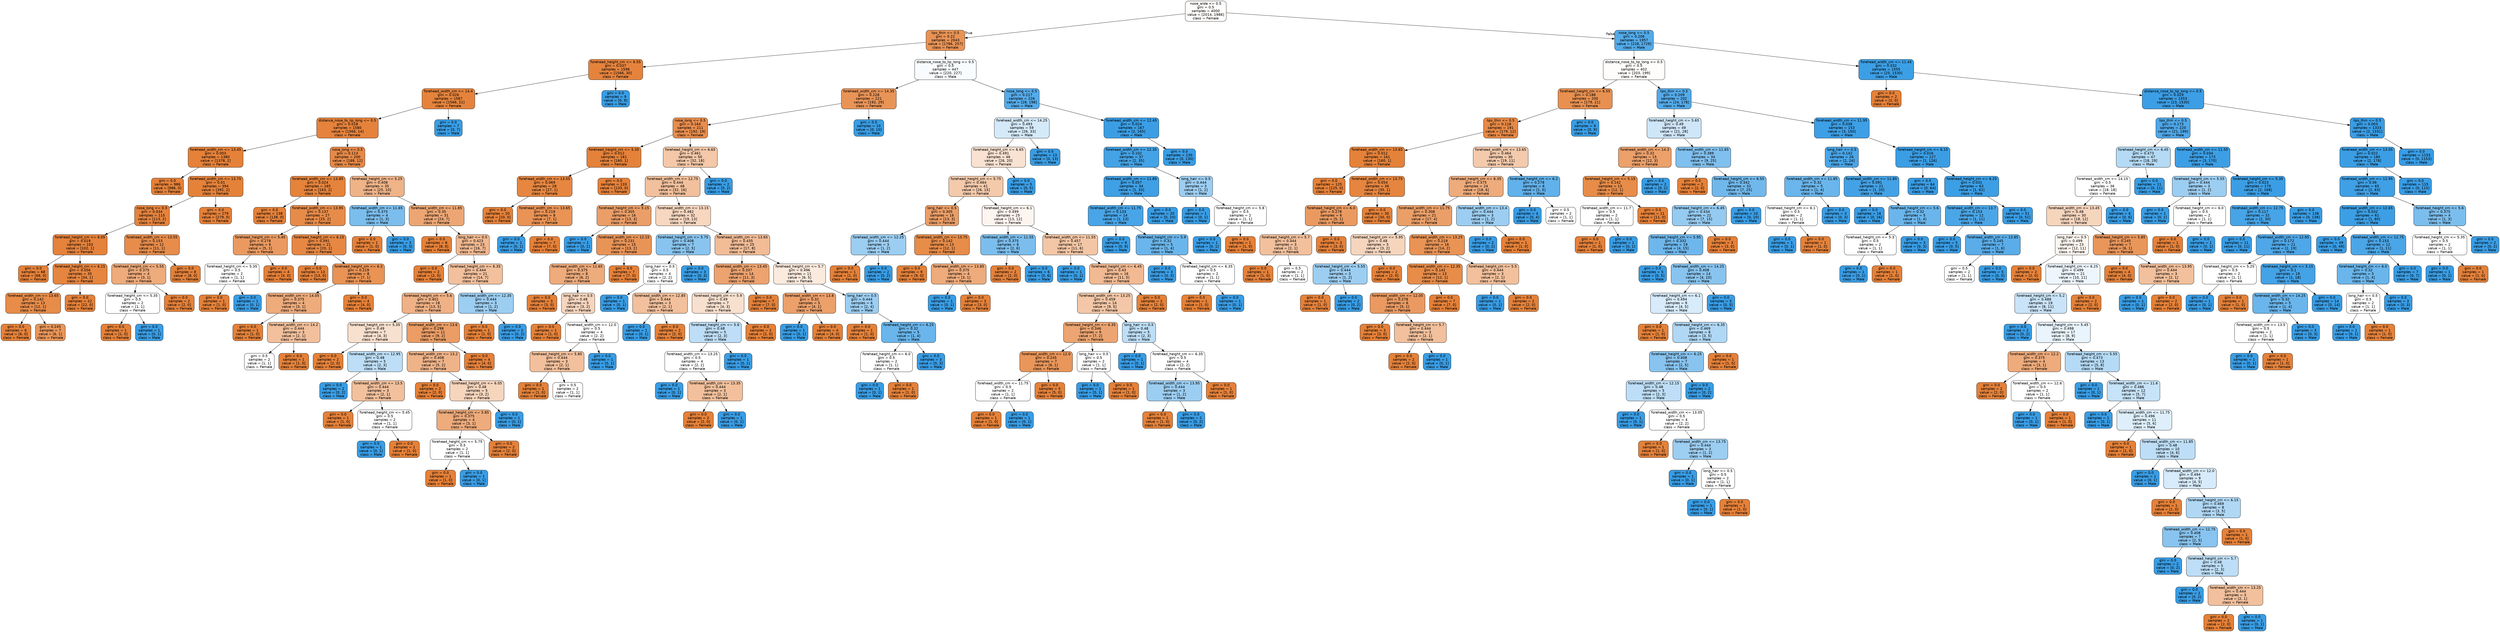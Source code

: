 digraph Tree {
node [shape=box, style="filled, rounded", color="black", fontname="helvetica"] ;
edge [fontname="helvetica"] ;
0 [label="nose_wide <= 0.5\ngini = 0.5\nsamples = 4000\nvalue = [2014, 1986]\nclass = Female", fillcolor="#fffdfc"] ;
1 [label="lips_thin <= 0.5\ngini = 0.22\nsamples = 2043\nvalue = [1786, 257]\nclass = Female", fillcolor="#e99355"] ;
0 -> 1 [labeldistance=2.5, labelangle=45, headlabel="True"] ;
2 [label="forehead_height_cm <= 6.55\ngini = 0.037\nsamples = 1596\nvalue = [1566, 30]\nclass = Female", fillcolor="#e5833d"] ;
1 -> 2 ;
3 [label="forehead_width_cm <= 14.4\ngini = 0.026\nsamples = 1587\nvalue = [1566, 21]\nclass = Female", fillcolor="#e5833c"] ;
2 -> 3 ;
4 [label="distance_nose_to_lip_long <= 0.5\ngini = 0.018\nsamples = 1580\nvalue = [1566, 14]\nclass = Female", fillcolor="#e5823b"] ;
3 -> 4 ;
5 [label="forehead_width_cm <= 13.45\ngini = 0.003\nsamples = 1380\nvalue = [1378, 2]\nclass = Female", fillcolor="#e58139"] ;
4 -> 5 ;
6 [label="gini = 0.0\nsamples = 986\nvalue = [986, 0]\nclass = Female", fillcolor="#e58139"] ;
5 -> 6 ;
7 [label="forehead_width_cm <= 13.75\ngini = 0.01\nsamples = 394\nvalue = [392, 2]\nclass = Female", fillcolor="#e5823a"] ;
5 -> 7 ;
8 [label="nose_long <= 0.5\ngini = 0.034\nsamples = 115\nvalue = [113, 2]\nclass = Female", fillcolor="#e5833d"] ;
7 -> 8 ;
9 [label="forehead_height_cm <= 6.05\ngini = 0.019\nsamples = 103\nvalue = [102, 1]\nclass = Female", fillcolor="#e5823b"] ;
8 -> 9 ;
10 [label="gini = 0.0\nsamples = 68\nvalue = [68, 0]\nclass = Female", fillcolor="#e58139"] ;
9 -> 10 ;
11 [label="forehead_height_cm <= 6.15\ngini = 0.056\nsamples = 35\nvalue = [34, 1]\nclass = Female", fillcolor="#e6853f"] ;
9 -> 11 ;
12 [label="forehead_width_cm <= 13.65\ngini = 0.142\nsamples = 13\nvalue = [12, 1]\nclass = Female", fillcolor="#e78c49"] ;
11 -> 12 ;
13 [label="gini = 0.0\nsamples = 6\nvalue = [6, 0]\nclass = Female", fillcolor="#e58139"] ;
12 -> 13 ;
14 [label="gini = 0.245\nsamples = 7\nvalue = [6, 1]\nclass = Female", fillcolor="#e9965a"] ;
12 -> 14 ;
15 [label="gini = 0.0\nsamples = 22\nvalue = [22, 0]\nclass = Female", fillcolor="#e58139"] ;
11 -> 15 ;
16 [label="forehead_width_cm <= 13.55\ngini = 0.153\nsamples = 12\nvalue = [11, 1]\nclass = Female", fillcolor="#e78c4b"] ;
8 -> 16 ;
17 [label="forehead_height_cm <= 5.55\ngini = 0.375\nsamples = 4\nvalue = [3, 1]\nclass = Female", fillcolor="#eeab7b"] ;
16 -> 17 ;
18 [label="forehead_height_cm <= 5.35\ngini = 0.5\nsamples = 2\nvalue = [1, 1]\nclass = Female", fillcolor="#ffffff"] ;
17 -> 18 ;
19 [label="gini = 0.0\nsamples = 1\nvalue = [1, 0]\nclass = Female", fillcolor="#e58139"] ;
18 -> 19 ;
20 [label="gini = 0.0\nsamples = 1\nvalue = [0, 1]\nclass = Male", fillcolor="#399de5"] ;
18 -> 20 ;
21 [label="gini = 0.0\nsamples = 2\nvalue = [2, 0]\nclass = Female", fillcolor="#e58139"] ;
17 -> 21 ;
22 [label="gini = 0.0\nsamples = 8\nvalue = [8, 0]\nclass = Female", fillcolor="#e58139"] ;
16 -> 22 ;
23 [label="gini = 0.0\nsamples = 279\nvalue = [279, 0]\nclass = Female", fillcolor="#e58139"] ;
7 -> 23 ;
24 [label="nose_long <= 0.5\ngini = 0.113\nsamples = 200\nvalue = [188, 12]\nclass = Female", fillcolor="#e78946"] ;
4 -> 24 ;
25 [label="forehead_width_cm <= 13.85\ngini = 0.024\nsamples = 165\nvalue = [163, 2]\nclass = Female", fillcolor="#e5833b"] ;
24 -> 25 ;
26 [label="gini = 0.0\nsamples = 138\nvalue = [138, 0]\nclass = Female", fillcolor="#e58139"] ;
25 -> 26 ;
27 [label="forehead_width_cm <= 13.95\ngini = 0.137\nsamples = 27\nvalue = [25, 2]\nclass = Female", fillcolor="#e78b49"] ;
25 -> 27 ;
28 [label="forehead_height_cm <= 5.45\ngini = 0.278\nsamples = 6\nvalue = [5, 1]\nclass = Female", fillcolor="#ea9a61"] ;
27 -> 28 ;
29 [label="forehead_height_cm <= 5.35\ngini = 0.5\nsamples = 2\nvalue = [1, 1]\nclass = Female", fillcolor="#ffffff"] ;
28 -> 29 ;
30 [label="gini = 0.0\nsamples = 1\nvalue = [1, 0]\nclass = Female", fillcolor="#e58139"] ;
29 -> 30 ;
31 [label="gini = 0.0\nsamples = 1\nvalue = [0, 1]\nclass = Male", fillcolor="#399de5"] ;
29 -> 31 ;
32 [label="gini = 0.0\nsamples = 4\nvalue = [4, 0]\nclass = Female", fillcolor="#e58139"] ;
28 -> 32 ;
33 [label="forehead_height_cm <= 6.15\ngini = 0.091\nsamples = 21\nvalue = [20, 1]\nclass = Female", fillcolor="#e68743"] ;
27 -> 33 ;
34 [label="gini = 0.0\nsamples = 13\nvalue = [13, 0]\nclass = Female", fillcolor="#e58139"] ;
33 -> 34 ;
35 [label="forehead_height_cm <= 6.3\ngini = 0.219\nsamples = 8\nvalue = [7, 1]\nclass = Female", fillcolor="#e99355"] ;
33 -> 35 ;
36 [label="forehead_width_cm <= 14.05\ngini = 0.375\nsamples = 4\nvalue = [3, 1]\nclass = Female", fillcolor="#eeab7b"] ;
35 -> 36 ;
37 [label="gini = 0.0\nsamples = 1\nvalue = [1, 0]\nclass = Female", fillcolor="#e58139"] ;
36 -> 37 ;
38 [label="forehead_width_cm <= 14.2\ngini = 0.444\nsamples = 3\nvalue = [2, 1]\nclass = Female", fillcolor="#f2c09c"] ;
36 -> 38 ;
39 [label="gini = 0.5\nsamples = 2\nvalue = [1, 1]\nclass = Female", fillcolor="#ffffff"] ;
38 -> 39 ;
40 [label="gini = 0.0\nsamples = 1\nvalue = [1, 0]\nclass = Female", fillcolor="#e58139"] ;
38 -> 40 ;
41 [label="gini = 0.0\nsamples = 4\nvalue = [4, 0]\nclass = Female", fillcolor="#e58139"] ;
35 -> 41 ;
42 [label="forehead_height_cm <= 5.25\ngini = 0.408\nsamples = 35\nvalue = [25, 10]\nclass = Female", fillcolor="#efb388"] ;
24 -> 42 ;
43 [label="forehead_width_cm <= 11.65\ngini = 0.375\nsamples = 4\nvalue = [1, 3]\nclass = Male", fillcolor="#7bbeee"] ;
42 -> 43 ;
44 [label="gini = 0.0\nsamples = 1\nvalue = [1, 0]\nclass = Female", fillcolor="#e58139"] ;
43 -> 44 ;
45 [label="gini = 0.0\nsamples = 3\nvalue = [0, 3]\nclass = Male", fillcolor="#399de5"] ;
43 -> 45 ;
46 [label="forehead_width_cm <= 11.85\ngini = 0.35\nsamples = 31\nvalue = [24, 7]\nclass = Female", fillcolor="#eda673"] ;
42 -> 46 ;
47 [label="gini = 0.0\nsamples = 8\nvalue = [8, 0]\nclass = Female", fillcolor="#e58139"] ;
46 -> 47 ;
48 [label="long_hair <= 0.5\ngini = 0.423\nsamples = 23\nvalue = [16, 7]\nclass = Female", fillcolor="#f0b890"] ;
46 -> 48 ;
49 [label="gini = 0.0\nsamples = 2\nvalue = [2, 0]\nclass = Female", fillcolor="#e58139"] ;
48 -> 49 ;
50 [label="forehead_height_cm <= 6.35\ngini = 0.444\nsamples = 21\nvalue = [14, 7]\nclass = Female", fillcolor="#f2c09c"] ;
48 -> 50 ;
51 [label="forehead_height_cm <= 5.6\ngini = 0.401\nsamples = 18\nvalue = [13, 5]\nclass = Female", fillcolor="#efb185"] ;
50 -> 51 ;
52 [label="forehead_height_cm <= 5.35\ngini = 0.49\nsamples = 7\nvalue = [4, 3]\nclass = Female", fillcolor="#f8e0ce"] ;
51 -> 52 ;
53 [label="gini = 0.0\nsamples = 2\nvalue = [2, 0]\nclass = Female", fillcolor="#e58139"] ;
52 -> 53 ;
54 [label="forehead_width_cm <= 12.95\ngini = 0.48\nsamples = 5\nvalue = [2, 3]\nclass = Male", fillcolor="#bddef6"] ;
52 -> 54 ;
55 [label="gini = 0.0\nsamples = 2\nvalue = [0, 2]\nclass = Male", fillcolor="#399de5"] ;
54 -> 55 ;
56 [label="forehead_width_cm <= 13.5\ngini = 0.444\nsamples = 3\nvalue = [2, 1]\nclass = Female", fillcolor="#f2c09c"] ;
54 -> 56 ;
57 [label="gini = 0.0\nsamples = 1\nvalue = [1, 0]\nclass = Female", fillcolor="#e58139"] ;
56 -> 57 ;
58 [label="forehead_height_cm <= 5.45\ngini = 0.5\nsamples = 2\nvalue = [1, 1]\nclass = Female", fillcolor="#ffffff"] ;
56 -> 58 ;
59 [label="gini = 0.0\nsamples = 1\nvalue = [0, 1]\nclass = Male", fillcolor="#399de5"] ;
58 -> 59 ;
60 [label="gini = 0.0\nsamples = 1\nvalue = [1, 0]\nclass = Female", fillcolor="#e58139"] ;
58 -> 60 ;
61 [label="forehead_width_cm <= 13.6\ngini = 0.298\nsamples = 11\nvalue = [9, 2]\nclass = Female", fillcolor="#eb9d65"] ;
51 -> 61 ;
62 [label="forehead_width_cm <= 13.2\ngini = 0.408\nsamples = 7\nvalue = [5, 2]\nclass = Female", fillcolor="#efb388"] ;
61 -> 62 ;
63 [label="gini = 0.0\nsamples = 2\nvalue = [2, 0]\nclass = Female", fillcolor="#e58139"] ;
62 -> 63 ;
64 [label="forehead_height_cm <= 6.05\ngini = 0.48\nsamples = 5\nvalue = [3, 2]\nclass = Female", fillcolor="#f6d5bd"] ;
62 -> 64 ;
65 [label="forehead_height_cm <= 5.85\ngini = 0.375\nsamples = 4\nvalue = [3, 1]\nclass = Female", fillcolor="#eeab7b"] ;
64 -> 65 ;
66 [label="forehead_height_cm <= 5.75\ngini = 0.5\nsamples = 2\nvalue = [1, 1]\nclass = Female", fillcolor="#ffffff"] ;
65 -> 66 ;
67 [label="gini = 0.0\nsamples = 1\nvalue = [1, 0]\nclass = Female", fillcolor="#e58139"] ;
66 -> 67 ;
68 [label="gini = 0.0\nsamples = 1\nvalue = [0, 1]\nclass = Male", fillcolor="#399de5"] ;
66 -> 68 ;
69 [label="gini = 0.0\nsamples = 2\nvalue = [2, 0]\nclass = Female", fillcolor="#e58139"] ;
65 -> 69 ;
70 [label="gini = 0.0\nsamples = 1\nvalue = [0, 1]\nclass = Male", fillcolor="#399de5"] ;
64 -> 70 ;
71 [label="gini = 0.0\nsamples = 4\nvalue = [4, 0]\nclass = Female", fillcolor="#e58139"] ;
61 -> 71 ;
72 [label="forehead_width_cm <= 12.35\ngini = 0.444\nsamples = 3\nvalue = [1, 2]\nclass = Male", fillcolor="#9ccef2"] ;
50 -> 72 ;
73 [label="gini = 0.0\nsamples = 1\nvalue = [1, 0]\nclass = Female", fillcolor="#e58139"] ;
72 -> 73 ;
74 [label="gini = 0.0\nsamples = 2\nvalue = [0, 2]\nclass = Male", fillcolor="#399de5"] ;
72 -> 74 ;
75 [label="gini = 0.0\nsamples = 7\nvalue = [0, 7]\nclass = Male", fillcolor="#399de5"] ;
3 -> 75 ;
76 [label="gini = 0.0\nsamples = 9\nvalue = [0, 9]\nclass = Male", fillcolor="#399de5"] ;
2 -> 76 ;
77 [label="distance_nose_to_lip_long <= 0.5\ngini = 0.5\nsamples = 447\nvalue = [220, 227]\nclass = Male", fillcolor="#f9fcfe"] ;
1 -> 77 ;
78 [label="forehead_width_cm <= 14.35\ngini = 0.228\nsamples = 221\nvalue = [192, 29]\nclass = Female", fillcolor="#e99457"] ;
77 -> 78 ;
79 [label="nose_long <= 0.5\ngini = 0.164\nsamples = 211\nvalue = [192, 19]\nclass = Female", fillcolor="#e88d4d"] ;
78 -> 79 ;
80 [label="forehead_height_cm <= 5.35\ngini = 0.012\nsamples = 161\nvalue = [160, 1]\nclass = Female", fillcolor="#e5823a"] ;
79 -> 80 ;
81 [label="forehead_width_cm <= 13.55\ngini = 0.069\nsamples = 28\nvalue = [27, 1]\nclass = Female", fillcolor="#e68640"] ;
80 -> 81 ;
82 [label="gini = 0.0\nsamples = 20\nvalue = [20, 0]\nclass = Female", fillcolor="#e58139"] ;
81 -> 82 ;
83 [label="forehead_width_cm <= 13.65\ngini = 0.219\nsamples = 8\nvalue = [7, 1]\nclass = Female", fillcolor="#e99355"] ;
81 -> 83 ;
84 [label="gini = 0.0\nsamples = 1\nvalue = [0, 1]\nclass = Male", fillcolor="#399de5"] ;
83 -> 84 ;
85 [label="gini = 0.0\nsamples = 7\nvalue = [7, 0]\nclass = Female", fillcolor="#e58139"] ;
83 -> 85 ;
86 [label="gini = 0.0\nsamples = 133\nvalue = [133, 0]\nclass = Female", fillcolor="#e58139"] ;
80 -> 86 ;
87 [label="forehead_height_cm <= 6.65\ngini = 0.461\nsamples = 50\nvalue = [32, 18]\nclass = Female", fillcolor="#f4c8a8"] ;
79 -> 87 ;
88 [label="forehead_width_cm <= 12.75\ngini = 0.444\nsamples = 48\nvalue = [32, 16]\nclass = Female", fillcolor="#f2c09c"] ;
87 -> 88 ;
89 [label="forehead_height_cm <= 5.15\ngini = 0.305\nsamples = 16\nvalue = [13, 3]\nclass = Female", fillcolor="#eb9e67"] ;
88 -> 89 ;
90 [label="gini = 0.0\nsamples = 1\nvalue = [0, 1]\nclass = Male", fillcolor="#399de5"] ;
89 -> 90 ;
91 [label="forehead_width_cm <= 12.15\ngini = 0.231\nsamples = 15\nvalue = [13, 2]\nclass = Female", fillcolor="#e99457"] ;
89 -> 91 ;
92 [label="forehead_width_cm <= 11.65\ngini = 0.375\nsamples = 8\nvalue = [6, 2]\nclass = Female", fillcolor="#eeab7b"] ;
91 -> 92 ;
93 [label="gini = 0.0\nsamples = 3\nvalue = [3, 0]\nclass = Female", fillcolor="#e58139"] ;
92 -> 93 ;
94 [label="long_hair <= 0.5\ngini = 0.48\nsamples = 5\nvalue = [3, 2]\nclass = Female", fillcolor="#f6d5bd"] ;
92 -> 94 ;
95 [label="gini = 0.0\nsamples = 1\nvalue = [1, 0]\nclass = Female", fillcolor="#e58139"] ;
94 -> 95 ;
96 [label="forehead_width_cm <= 12.0\ngini = 0.5\nsamples = 4\nvalue = [2, 2]\nclass = Female", fillcolor="#ffffff"] ;
94 -> 96 ;
97 [label="forehead_height_cm <= 5.85\ngini = 0.444\nsamples = 3\nvalue = [2, 1]\nclass = Female", fillcolor="#f2c09c"] ;
96 -> 97 ;
98 [label="gini = 0.0\nsamples = 1\nvalue = [1, 0]\nclass = Female", fillcolor="#e58139"] ;
97 -> 98 ;
99 [label="gini = 0.5\nsamples = 2\nvalue = [1, 1]\nclass = Female", fillcolor="#ffffff"] ;
97 -> 99 ;
100 [label="gini = 0.0\nsamples = 1\nvalue = [0, 1]\nclass = Male", fillcolor="#399de5"] ;
96 -> 100 ;
101 [label="gini = 0.0\nsamples = 7\nvalue = [7, 0]\nclass = Female", fillcolor="#e58139"] ;
91 -> 101 ;
102 [label="forehead_width_cm <= 13.15\ngini = 0.482\nsamples = 32\nvalue = [19, 13]\nclass = Female", fillcolor="#f7d7c0"] ;
88 -> 102 ;
103 [label="forehead_height_cm <= 5.75\ngini = 0.408\nsamples = 7\nvalue = [2, 5]\nclass = Male", fillcolor="#88c4ef"] ;
102 -> 103 ;
104 [label="long_hair <= 0.5\ngini = 0.5\nsamples = 4\nvalue = [2, 2]\nclass = Female", fillcolor="#ffffff"] ;
103 -> 104 ;
105 [label="gini = 0.0\nsamples = 1\nvalue = [0, 1]\nclass = Male", fillcolor="#399de5"] ;
104 -> 105 ;
106 [label="forehead_width_cm <= 12.85\ngini = 0.444\nsamples = 3\nvalue = [2, 1]\nclass = Female", fillcolor="#f2c09c"] ;
104 -> 106 ;
107 [label="gini = 0.0\nsamples = 1\nvalue = [0, 1]\nclass = Male", fillcolor="#399de5"] ;
106 -> 107 ;
108 [label="gini = 0.0\nsamples = 2\nvalue = [2, 0]\nclass = Female", fillcolor="#e58139"] ;
106 -> 108 ;
109 [label="gini = 0.0\nsamples = 3\nvalue = [0, 3]\nclass = Male", fillcolor="#399de5"] ;
103 -> 109 ;
110 [label="forehead_width_cm <= 13.65\ngini = 0.435\nsamples = 25\nvalue = [17, 8]\nclass = Female", fillcolor="#f1bc96"] ;
102 -> 110 ;
111 [label="forehead_width_cm <= 13.45\ngini = 0.337\nsamples = 14\nvalue = [11, 3]\nclass = Female", fillcolor="#eca36f"] ;
110 -> 111 ;
112 [label="forehead_height_cm <= 5.9\ngini = 0.49\nsamples = 7\nvalue = [4, 3]\nclass = Female", fillcolor="#f8e0ce"] ;
111 -> 112 ;
113 [label="forehead_height_cm <= 5.6\ngini = 0.48\nsamples = 5\nvalue = [2, 3]\nclass = Male", fillcolor="#bddef6"] ;
112 -> 113 ;
114 [label="forehead_width_cm <= 13.25\ngini = 0.5\nsamples = 4\nvalue = [2, 2]\nclass = Female", fillcolor="#ffffff"] ;
113 -> 114 ;
115 [label="gini = 0.0\nsamples = 1\nvalue = [0, 1]\nclass = Male", fillcolor="#399de5"] ;
114 -> 115 ;
116 [label="forehead_width_cm <= 13.35\ngini = 0.444\nsamples = 3\nvalue = [2, 1]\nclass = Female", fillcolor="#f2c09c"] ;
114 -> 116 ;
117 [label="gini = 0.0\nsamples = 2\nvalue = [2, 0]\nclass = Female", fillcolor="#e58139"] ;
116 -> 117 ;
118 [label="gini = 0.0\nsamples = 1\nvalue = [0, 1]\nclass = Male", fillcolor="#399de5"] ;
116 -> 118 ;
119 [label="gini = 0.0\nsamples = 1\nvalue = [0, 1]\nclass = Male", fillcolor="#399de5"] ;
113 -> 119 ;
120 [label="gini = 0.0\nsamples = 2\nvalue = [2, 0]\nclass = Female", fillcolor="#e58139"] ;
112 -> 120 ;
121 [label="gini = 0.0\nsamples = 7\nvalue = [7, 0]\nclass = Female", fillcolor="#e58139"] ;
111 -> 121 ;
122 [label="forehead_height_cm <= 5.7\ngini = 0.496\nsamples = 11\nvalue = [6, 5]\nclass = Female", fillcolor="#fbeade"] ;
110 -> 122 ;
123 [label="forehead_width_cm <= 13.8\ngini = 0.32\nsamples = 5\nvalue = [4, 1]\nclass = Female", fillcolor="#eca06a"] ;
122 -> 123 ;
124 [label="gini = 0.0\nsamples = 1\nvalue = [0, 1]\nclass = Male", fillcolor="#399de5"] ;
123 -> 124 ;
125 [label="gini = 0.0\nsamples = 4\nvalue = [4, 0]\nclass = Female", fillcolor="#e58139"] ;
123 -> 125 ;
126 [label="long_hair <= 0.5\ngini = 0.444\nsamples = 6\nvalue = [2, 4]\nclass = Male", fillcolor="#9ccef2"] ;
122 -> 126 ;
127 [label="gini = 0.0\nsamples = 1\nvalue = [1, 0]\nclass = Female", fillcolor="#e58139"] ;
126 -> 127 ;
128 [label="forehead_height_cm <= 6.25\ngini = 0.32\nsamples = 5\nvalue = [1, 4]\nclass = Male", fillcolor="#6ab6ec"] ;
126 -> 128 ;
129 [label="forehead_height_cm <= 6.0\ngini = 0.5\nsamples = 2\nvalue = [1, 1]\nclass = Female", fillcolor="#ffffff"] ;
128 -> 129 ;
130 [label="gini = 0.0\nsamples = 1\nvalue = [0, 1]\nclass = Male", fillcolor="#399de5"] ;
129 -> 130 ;
131 [label="gini = 0.0\nsamples = 1\nvalue = [1, 0]\nclass = Female", fillcolor="#e58139"] ;
129 -> 131 ;
132 [label="gini = 0.0\nsamples = 3\nvalue = [0, 3]\nclass = Male", fillcolor="#399de5"] ;
128 -> 132 ;
133 [label="gini = 0.0\nsamples = 2\nvalue = [0, 2]\nclass = Male", fillcolor="#399de5"] ;
87 -> 133 ;
134 [label="gini = 0.0\nsamples = 10\nvalue = [0, 10]\nclass = Male", fillcolor="#399de5"] ;
78 -> 134 ;
135 [label="nose_long <= 0.5\ngini = 0.217\nsamples = 226\nvalue = [28, 198]\nclass = Male", fillcolor="#55abe9"] ;
77 -> 135 ;
136 [label="forehead_width_cm <= 14.25\ngini = 0.493\nsamples = 59\nvalue = [26, 33]\nclass = Male", fillcolor="#d5eaf9"] ;
135 -> 136 ;
137 [label="forehead_height_cm <= 6.65\ngini = 0.491\nsamples = 46\nvalue = [26, 20]\nclass = Female", fillcolor="#f9e2d1"] ;
136 -> 137 ;
138 [label="forehead_height_cm <= 5.75\ngini = 0.464\nsamples = 41\nvalue = [26, 15]\nclass = Female", fillcolor="#f4caab"] ;
137 -> 138 ;
139 [label="long_hair <= 0.5\ngini = 0.305\nsamples = 16\nvalue = [13, 3]\nclass = Female", fillcolor="#eb9e67"] ;
138 -> 139 ;
140 [label="forehead_width_cm <= 12.25\ngini = 0.444\nsamples = 3\nvalue = [1, 2]\nclass = Male", fillcolor="#9ccef2"] ;
139 -> 140 ;
141 [label="gini = 0.0\nsamples = 1\nvalue = [1, 0]\nclass = Female", fillcolor="#e58139"] ;
140 -> 141 ;
142 [label="gini = 0.0\nsamples = 2\nvalue = [0, 2]\nclass = Male", fillcolor="#399de5"] ;
140 -> 142 ;
143 [label="forehead_width_cm <= 13.75\ngini = 0.142\nsamples = 13\nvalue = [12, 1]\nclass = Female", fillcolor="#e78c49"] ;
139 -> 143 ;
144 [label="gini = 0.0\nsamples = 9\nvalue = [9, 0]\nclass = Female", fillcolor="#e58139"] ;
143 -> 144 ;
145 [label="forehead_width_cm <= 13.85\ngini = 0.375\nsamples = 4\nvalue = [3, 1]\nclass = Female", fillcolor="#eeab7b"] ;
143 -> 145 ;
146 [label="gini = 0.0\nsamples = 1\nvalue = [0, 1]\nclass = Male", fillcolor="#399de5"] ;
145 -> 146 ;
147 [label="gini = 0.0\nsamples = 3\nvalue = [3, 0]\nclass = Female", fillcolor="#e58139"] ;
145 -> 147 ;
148 [label="forehead_height_cm <= 6.1\ngini = 0.499\nsamples = 25\nvalue = [13, 12]\nclass = Female", fillcolor="#fdf5f0"] ;
138 -> 148 ;
149 [label="forehead_width_cm <= 11.55\ngini = 0.375\nsamples = 8\nvalue = [2, 6]\nclass = Male", fillcolor="#7bbeee"] ;
148 -> 149 ;
150 [label="gini = 0.0\nsamples = 2\nvalue = [2, 0]\nclass = Female", fillcolor="#e58139"] ;
149 -> 150 ;
151 [label="gini = 0.0\nsamples = 6\nvalue = [0, 6]\nclass = Male", fillcolor="#399de5"] ;
149 -> 151 ;
152 [label="forehead_width_cm <= 11.55\ngini = 0.457\nsamples = 17\nvalue = [11, 6]\nclass = Female", fillcolor="#f3c6a5"] ;
148 -> 152 ;
153 [label="gini = 0.0\nsamples = 1\nvalue = [0, 1]\nclass = Male", fillcolor="#399de5"] ;
152 -> 153 ;
154 [label="forehead_height_cm <= 6.45\ngini = 0.43\nsamples = 16\nvalue = [11, 5]\nclass = Female", fillcolor="#f1ba93"] ;
152 -> 154 ;
155 [label="forehead_width_cm <= 13.25\ngini = 0.459\nsamples = 14\nvalue = [9, 5]\nclass = Female", fillcolor="#f3c7a7"] ;
154 -> 155 ;
156 [label="forehead_height_cm <= 6.35\ngini = 0.346\nsamples = 9\nvalue = [7, 2]\nclass = Female", fillcolor="#eca572"] ;
155 -> 156 ;
157 [label="forehead_width_cm <= 12.0\ngini = 0.245\nsamples = 7\nvalue = [6, 1]\nclass = Female", fillcolor="#e9965a"] ;
156 -> 157 ;
158 [label="forehead_width_cm <= 11.75\ngini = 0.5\nsamples = 2\nvalue = [1, 1]\nclass = Female", fillcolor="#ffffff"] ;
157 -> 158 ;
159 [label="gini = 0.0\nsamples = 1\nvalue = [1, 0]\nclass = Female", fillcolor="#e58139"] ;
158 -> 159 ;
160 [label="gini = 0.0\nsamples = 1\nvalue = [0, 1]\nclass = Male", fillcolor="#399de5"] ;
158 -> 160 ;
161 [label="gini = 0.0\nsamples = 5\nvalue = [5, 0]\nclass = Female", fillcolor="#e58139"] ;
157 -> 161 ;
162 [label="long_hair <= 0.5\ngini = 0.5\nsamples = 2\nvalue = [1, 1]\nclass = Female", fillcolor="#ffffff"] ;
156 -> 162 ;
163 [label="gini = 0.0\nsamples = 1\nvalue = [0, 1]\nclass = Male", fillcolor="#399de5"] ;
162 -> 163 ;
164 [label="gini = 0.0\nsamples = 1\nvalue = [1, 0]\nclass = Female", fillcolor="#e58139"] ;
162 -> 164 ;
165 [label="long_hair <= 0.5\ngini = 0.48\nsamples = 5\nvalue = [2, 3]\nclass = Male", fillcolor="#bddef6"] ;
155 -> 165 ;
166 [label="gini = 0.0\nsamples = 1\nvalue = [0, 1]\nclass = Male", fillcolor="#399de5"] ;
165 -> 166 ;
167 [label="forehead_height_cm <= 6.35\ngini = 0.5\nsamples = 4\nvalue = [2, 2]\nclass = Female", fillcolor="#ffffff"] ;
165 -> 167 ;
168 [label="forehead_width_cm <= 13.95\ngini = 0.444\nsamples = 3\nvalue = [1, 2]\nclass = Male", fillcolor="#9ccef2"] ;
167 -> 168 ;
169 [label="gini = 0.0\nsamples = 1\nvalue = [1, 0]\nclass = Female", fillcolor="#e58139"] ;
168 -> 169 ;
170 [label="gini = 0.0\nsamples = 2\nvalue = [0, 2]\nclass = Male", fillcolor="#399de5"] ;
168 -> 170 ;
171 [label="gini = 0.0\nsamples = 1\nvalue = [1, 0]\nclass = Female", fillcolor="#e58139"] ;
167 -> 171 ;
172 [label="gini = 0.0\nsamples = 2\nvalue = [2, 0]\nclass = Female", fillcolor="#e58139"] ;
154 -> 172 ;
173 [label="gini = 0.0\nsamples = 5\nvalue = [0, 5]\nclass = Male", fillcolor="#399de5"] ;
137 -> 173 ;
174 [label="gini = 0.0\nsamples = 13\nvalue = [0, 13]\nclass = Male", fillcolor="#399de5"] ;
136 -> 174 ;
175 [label="forehead_width_cm <= 12.45\ngini = 0.024\nsamples = 167\nvalue = [2, 165]\nclass = Male", fillcolor="#3b9ee5"] ;
135 -> 175 ;
176 [label="forehead_width_cm <= 12.35\ngini = 0.102\nsamples = 37\nvalue = [2, 35]\nclass = Male", fillcolor="#44a3e6"] ;
175 -> 176 ;
177 [label="forehead_width_cm <= 11.85\ngini = 0.057\nsamples = 34\nvalue = [1, 33]\nclass = Male", fillcolor="#3fa0e6"] ;
176 -> 177 ;
178 [label="forehead_width_cm <= 11.75\ngini = 0.133\nsamples = 14\nvalue = [1, 13]\nclass = Male", fillcolor="#48a5e7"] ;
177 -> 178 ;
179 [label="gini = 0.0\nsamples = 9\nvalue = [0, 9]\nclass = Male", fillcolor="#399de5"] ;
178 -> 179 ;
180 [label="forehead_height_cm <= 5.9\ngini = 0.32\nsamples = 5\nvalue = [1, 4]\nclass = Male", fillcolor="#6ab6ec"] ;
178 -> 180 ;
181 [label="gini = 0.0\nsamples = 3\nvalue = [0, 3]\nclass = Male", fillcolor="#399de5"] ;
180 -> 181 ;
182 [label="forehead_height_cm <= 6.35\ngini = 0.5\nsamples = 2\nvalue = [1, 1]\nclass = Female", fillcolor="#ffffff"] ;
180 -> 182 ;
183 [label="gini = 0.0\nsamples = 1\nvalue = [1, 0]\nclass = Female", fillcolor="#e58139"] ;
182 -> 183 ;
184 [label="gini = 0.0\nsamples = 1\nvalue = [0, 1]\nclass = Male", fillcolor="#399de5"] ;
182 -> 184 ;
185 [label="gini = 0.0\nsamples = 20\nvalue = [0, 20]\nclass = Male", fillcolor="#399de5"] ;
177 -> 185 ;
186 [label="long_hair <= 0.5\ngini = 0.444\nsamples = 3\nvalue = [1, 2]\nclass = Male", fillcolor="#9ccef2"] ;
176 -> 186 ;
187 [label="gini = 0.0\nsamples = 1\nvalue = [0, 1]\nclass = Male", fillcolor="#399de5"] ;
186 -> 187 ;
188 [label="forehead_height_cm <= 5.8\ngini = 0.5\nsamples = 2\nvalue = [1, 1]\nclass = Female", fillcolor="#ffffff"] ;
186 -> 188 ;
189 [label="gini = 0.0\nsamples = 1\nvalue = [0, 1]\nclass = Male", fillcolor="#399de5"] ;
188 -> 189 ;
190 [label="gini = 0.0\nsamples = 1\nvalue = [1, 0]\nclass = Female", fillcolor="#e58139"] ;
188 -> 190 ;
191 [label="gini = 0.0\nsamples = 130\nvalue = [0, 130]\nclass = Male", fillcolor="#399de5"] ;
175 -> 191 ;
192 [label="nose_long <= 0.5\ngini = 0.206\nsamples = 1957\nvalue = [228, 1729]\nclass = Male", fillcolor="#53aae8"] ;
0 -> 192 [labeldistance=2.5, labelangle=-45, headlabel="False"] ;
193 [label="distance_nose_to_lip_long <= 0.5\ngini = 0.5\nsamples = 402\nvalue = [203, 199]\nclass = Female", fillcolor="#fefdfb"] ;
192 -> 193 ;
194 [label="forehead_height_cm <= 6.55\ngini = 0.188\nsamples = 200\nvalue = [179, 21]\nclass = Female", fillcolor="#e89050"] ;
193 -> 194 ;
195 [label="lips_thin <= 0.5\ngini = 0.118\nsamples = 191\nvalue = [179, 12]\nclass = Female", fillcolor="#e78946"] ;
194 -> 195 ;
196 [label="forehead_width_cm <= 13.65\ngini = 0.012\nsamples = 161\nvalue = [160, 1]\nclass = Female", fillcolor="#e5823a"] ;
195 -> 196 ;
197 [label="gini = 0.0\nsamples = 125\nvalue = [125, 0]\nclass = Female", fillcolor="#e58139"] ;
196 -> 197 ;
198 [label="forehead_width_cm <= 13.75\ngini = 0.054\nsamples = 36\nvalue = [35, 1]\nclass = Female", fillcolor="#e6853f"] ;
196 -> 198 ;
199 [label="forehead_height_cm <= 6.0\ngini = 0.278\nsamples = 6\nvalue = [5, 1]\nclass = Female", fillcolor="#ea9a61"] ;
198 -> 199 ;
200 [label="forehead_height_cm <= 5.7\ngini = 0.444\nsamples = 3\nvalue = [2, 1]\nclass = Female", fillcolor="#f2c09c"] ;
199 -> 200 ;
201 [label="gini = 0.0\nsamples = 1\nvalue = [1, 0]\nclass = Female", fillcolor="#e58139"] ;
200 -> 201 ;
202 [label="gini = 0.5\nsamples = 2\nvalue = [1, 1]\nclass = Female", fillcolor="#ffffff"] ;
200 -> 202 ;
203 [label="gini = 0.0\nsamples = 3\nvalue = [3, 0]\nclass = Female", fillcolor="#e58139"] ;
199 -> 203 ;
204 [label="gini = 0.0\nsamples = 30\nvalue = [30, 0]\nclass = Female", fillcolor="#e58139"] ;
198 -> 204 ;
205 [label="forehead_width_cm <= 13.65\ngini = 0.464\nsamples = 30\nvalue = [19, 11]\nclass = Female", fillcolor="#f4caac"] ;
195 -> 205 ;
206 [label="forehead_height_cm <= 6.35\ngini = 0.375\nsamples = 24\nvalue = [18, 6]\nclass = Female", fillcolor="#eeab7b"] ;
205 -> 206 ;
207 [label="forehead_width_cm <= 11.75\ngini = 0.308\nsamples = 21\nvalue = [17, 4]\nclass = Female", fillcolor="#eb9f68"] ;
206 -> 207 ;
208 [label="forehead_height_cm <= 5.95\ngini = 0.48\nsamples = 5\nvalue = [3, 2]\nclass = Female", fillcolor="#f6d5bd"] ;
207 -> 208 ;
209 [label="forehead_height_cm <= 5.55\ngini = 0.444\nsamples = 3\nvalue = [1, 2]\nclass = Male", fillcolor="#9ccef2"] ;
208 -> 209 ;
210 [label="gini = 0.0\nsamples = 1\nvalue = [1, 0]\nclass = Female", fillcolor="#e58139"] ;
209 -> 210 ;
211 [label="gini = 0.0\nsamples = 2\nvalue = [0, 2]\nclass = Male", fillcolor="#399de5"] ;
209 -> 211 ;
212 [label="gini = 0.0\nsamples = 2\nvalue = [2, 0]\nclass = Female", fillcolor="#e58139"] ;
208 -> 212 ;
213 [label="forehead_width_cm <= 13.25\ngini = 0.219\nsamples = 16\nvalue = [14, 2]\nclass = Female", fillcolor="#e99355"] ;
207 -> 213 ;
214 [label="forehead_width_cm <= 12.35\ngini = 0.142\nsamples = 13\nvalue = [12, 1]\nclass = Female", fillcolor="#e78c49"] ;
213 -> 214 ;
215 [label="forehead_width_cm <= 12.05\ngini = 0.278\nsamples = 6\nvalue = [5, 1]\nclass = Female", fillcolor="#ea9a61"] ;
214 -> 215 ;
216 [label="gini = 0.0\nsamples = 3\nvalue = [3, 0]\nclass = Female", fillcolor="#e58139"] ;
215 -> 216 ;
217 [label="forehead_height_cm <= 5.7\ngini = 0.444\nsamples = 3\nvalue = [2, 1]\nclass = Female", fillcolor="#f2c09c"] ;
215 -> 217 ;
218 [label="gini = 0.0\nsamples = 2\nvalue = [2, 0]\nclass = Female", fillcolor="#e58139"] ;
217 -> 218 ;
219 [label="gini = 0.0\nsamples = 1\nvalue = [0, 1]\nclass = Male", fillcolor="#399de5"] ;
217 -> 219 ;
220 [label="gini = 0.0\nsamples = 7\nvalue = [7, 0]\nclass = Female", fillcolor="#e58139"] ;
214 -> 220 ;
221 [label="forehead_height_cm <= 5.5\ngini = 0.444\nsamples = 3\nvalue = [2, 1]\nclass = Female", fillcolor="#f2c09c"] ;
213 -> 221 ;
222 [label="gini = 0.0\nsamples = 1\nvalue = [0, 1]\nclass = Male", fillcolor="#399de5"] ;
221 -> 222 ;
223 [label="gini = 0.0\nsamples = 2\nvalue = [2, 0]\nclass = Female", fillcolor="#e58139"] ;
221 -> 223 ;
224 [label="forehead_width_cm <= 13.4\ngini = 0.444\nsamples = 3\nvalue = [1, 2]\nclass = Male", fillcolor="#9ccef2"] ;
206 -> 224 ;
225 [label="gini = 0.0\nsamples = 2\nvalue = [0, 2]\nclass = Male", fillcolor="#399de5"] ;
224 -> 225 ;
226 [label="gini = 0.0\nsamples = 1\nvalue = [1, 0]\nclass = Female", fillcolor="#e58139"] ;
224 -> 226 ;
227 [label="forehead_height_cm <= 6.2\ngini = 0.278\nsamples = 6\nvalue = [1, 5]\nclass = Male", fillcolor="#61b1ea"] ;
205 -> 227 ;
228 [label="gini = 0.0\nsamples = 4\nvalue = [0, 4]\nclass = Male", fillcolor="#399de5"] ;
227 -> 228 ;
229 [label="gini = 0.5\nsamples = 2\nvalue = [1, 1]\nclass = Female", fillcolor="#ffffff"] ;
227 -> 229 ;
230 [label="gini = 0.0\nsamples = 9\nvalue = [0, 9]\nclass = Male", fillcolor="#399de5"] ;
194 -> 230 ;
231 [label="lips_thin <= 0.5\ngini = 0.209\nsamples = 202\nvalue = [24, 178]\nclass = Male", fillcolor="#54aae9"] ;
193 -> 231 ;
232 [label="forehead_height_cm <= 5.65\ngini = 0.49\nsamples = 49\nvalue = [21, 28]\nclass = Male", fillcolor="#cee6f8"] ;
231 -> 232 ;
233 [label="forehead_width_cm <= 14.3\ngini = 0.32\nsamples = 15\nvalue = [12, 3]\nclass = Female", fillcolor="#eca06a"] ;
232 -> 233 ;
234 [label="forehead_height_cm <= 5.15\ngini = 0.142\nsamples = 13\nvalue = [12, 1]\nclass = Female", fillcolor="#e78c49"] ;
233 -> 234 ;
235 [label="forehead_width_cm <= 11.7\ngini = 0.5\nsamples = 2\nvalue = [1, 1]\nclass = Female", fillcolor="#ffffff"] ;
234 -> 235 ;
236 [label="gini = 0.0\nsamples = 1\nvalue = [1, 0]\nclass = Female", fillcolor="#e58139"] ;
235 -> 236 ;
237 [label="gini = 0.0\nsamples = 1\nvalue = [0, 1]\nclass = Male", fillcolor="#399de5"] ;
235 -> 237 ;
238 [label="gini = 0.0\nsamples = 11\nvalue = [11, 0]\nclass = Female", fillcolor="#e58139"] ;
234 -> 238 ;
239 [label="gini = 0.0\nsamples = 2\nvalue = [0, 2]\nclass = Male", fillcolor="#399de5"] ;
233 -> 239 ;
240 [label="forehead_width_cm <= 11.65\ngini = 0.389\nsamples = 34\nvalue = [9, 25]\nclass = Male", fillcolor="#80c0ee"] ;
232 -> 240 ;
241 [label="gini = 0.0\nsamples = 2\nvalue = [2, 0]\nclass = Female", fillcolor="#e58139"] ;
240 -> 241 ;
242 [label="forehead_height_cm <= 6.55\ngini = 0.342\nsamples = 32\nvalue = [7, 25]\nclass = Male", fillcolor="#70b8ec"] ;
240 -> 242 ;
243 [label="forehead_height_cm <= 6.45\ngini = 0.434\nsamples = 22\nvalue = [7, 15]\nclass = Male", fillcolor="#95cbf1"] ;
242 -> 243 ;
244 [label="forehead_height_cm <= 5.95\ngini = 0.332\nsamples = 19\nvalue = [4, 15]\nclass = Male", fillcolor="#6eb7ec"] ;
243 -> 244 ;
245 [label="gini = 0.0\nsamples = 5\nvalue = [0, 5]\nclass = Male", fillcolor="#399de5"] ;
244 -> 245 ;
246 [label="forehead_width_cm <= 14.25\ngini = 0.408\nsamples = 14\nvalue = [4, 10]\nclass = Male", fillcolor="#88c4ef"] ;
244 -> 246 ;
247 [label="forehead_height_cm <= 6.1\ngini = 0.494\nsamples = 9\nvalue = [4, 5]\nclass = Male", fillcolor="#d7ebfa"] ;
246 -> 247 ;
248 [label="gini = 0.0\nsamples = 1\nvalue = [1, 0]\nclass = Female", fillcolor="#e58139"] ;
247 -> 248 ;
249 [label="forehead_height_cm <= 6.35\ngini = 0.469\nsamples = 8\nvalue = [3, 5]\nclass = Male", fillcolor="#b0d8f5"] ;
247 -> 249 ;
250 [label="forehead_height_cm <= 6.25\ngini = 0.408\nsamples = 7\nvalue = [2, 5]\nclass = Male", fillcolor="#88c4ef"] ;
249 -> 250 ;
251 [label="forehead_width_cm <= 12.15\ngini = 0.48\nsamples = 5\nvalue = [2, 3]\nclass = Male", fillcolor="#bddef6"] ;
250 -> 251 ;
252 [label="gini = 0.0\nsamples = 1\nvalue = [0, 1]\nclass = Male", fillcolor="#399de5"] ;
251 -> 252 ;
253 [label="forehead_width_cm <= 13.05\ngini = 0.5\nsamples = 4\nvalue = [2, 2]\nclass = Female", fillcolor="#ffffff"] ;
251 -> 253 ;
254 [label="gini = 0.0\nsamples = 1\nvalue = [1, 0]\nclass = Female", fillcolor="#e58139"] ;
253 -> 254 ;
255 [label="forehead_width_cm <= 13.75\ngini = 0.444\nsamples = 3\nvalue = [1, 2]\nclass = Male", fillcolor="#9ccef2"] ;
253 -> 255 ;
256 [label="gini = 0.0\nsamples = 1\nvalue = [0, 1]\nclass = Male", fillcolor="#399de5"] ;
255 -> 256 ;
257 [label="long_hair <= 0.5\ngini = 0.5\nsamples = 2\nvalue = [1, 1]\nclass = Female", fillcolor="#ffffff"] ;
255 -> 257 ;
258 [label="gini = 0.0\nsamples = 1\nvalue = [0, 1]\nclass = Male", fillcolor="#399de5"] ;
257 -> 258 ;
259 [label="gini = 0.0\nsamples = 1\nvalue = [1, 0]\nclass = Female", fillcolor="#e58139"] ;
257 -> 259 ;
260 [label="gini = 0.0\nsamples = 2\nvalue = [0, 2]\nclass = Male", fillcolor="#399de5"] ;
250 -> 260 ;
261 [label="gini = 0.0\nsamples = 1\nvalue = [1, 0]\nclass = Female", fillcolor="#e58139"] ;
249 -> 261 ;
262 [label="gini = 0.0\nsamples = 5\nvalue = [0, 5]\nclass = Male", fillcolor="#399de5"] ;
246 -> 262 ;
263 [label="gini = 0.0\nsamples = 3\nvalue = [3, 0]\nclass = Female", fillcolor="#e58139"] ;
243 -> 263 ;
264 [label="gini = 0.0\nsamples = 10\nvalue = [0, 10]\nclass = Male", fillcolor="#399de5"] ;
242 -> 264 ;
265 [label="forehead_width_cm <= 11.95\ngini = 0.038\nsamples = 153\nvalue = [3, 150]\nclass = Male", fillcolor="#3d9fe6"] ;
231 -> 265 ;
266 [label="long_hair <= 0.5\ngini = 0.142\nsamples = 26\nvalue = [2, 24]\nclass = Male", fillcolor="#49a5e7"] ;
265 -> 266 ;
267 [label="forehead_width_cm <= 11.85\ngini = 0.32\nsamples = 5\nvalue = [1, 4]\nclass = Male", fillcolor="#6ab6ec"] ;
266 -> 267 ;
268 [label="forehead_height_cm <= 6.1\ngini = 0.5\nsamples = 2\nvalue = [1, 1]\nclass = Female", fillcolor="#ffffff"] ;
267 -> 268 ;
269 [label="gini = 0.0\nsamples = 1\nvalue = [0, 1]\nclass = Male", fillcolor="#399de5"] ;
268 -> 269 ;
270 [label="gini = 0.0\nsamples = 1\nvalue = [1, 0]\nclass = Female", fillcolor="#e58139"] ;
268 -> 270 ;
271 [label="gini = 0.0\nsamples = 3\nvalue = [0, 3]\nclass = Male", fillcolor="#399de5"] ;
267 -> 271 ;
272 [label="forehead_width_cm <= 11.85\ngini = 0.091\nsamples = 21\nvalue = [1, 20]\nclass = Male", fillcolor="#43a2e6"] ;
266 -> 272 ;
273 [label="gini = 0.0\nsamples = 16\nvalue = [0, 16]\nclass = Male", fillcolor="#399de5"] ;
272 -> 273 ;
274 [label="forehead_height_cm <= 5.6\ngini = 0.32\nsamples = 5\nvalue = [1, 4]\nclass = Male", fillcolor="#6ab6ec"] ;
272 -> 274 ;
275 [label="forehead_height_cm <= 5.3\ngini = 0.5\nsamples = 2\nvalue = [1, 1]\nclass = Female", fillcolor="#ffffff"] ;
274 -> 275 ;
276 [label="gini = 0.0\nsamples = 1\nvalue = [0, 1]\nclass = Male", fillcolor="#399de5"] ;
275 -> 276 ;
277 [label="gini = 0.0\nsamples = 1\nvalue = [1, 0]\nclass = Female", fillcolor="#e58139"] ;
275 -> 277 ;
278 [label="gini = 0.0\nsamples = 3\nvalue = [0, 3]\nclass = Male", fillcolor="#399de5"] ;
274 -> 278 ;
279 [label="forehead_height_cm <= 6.15\ngini = 0.016\nsamples = 127\nvalue = [1, 126]\nclass = Male", fillcolor="#3b9ee5"] ;
265 -> 279 ;
280 [label="gini = 0.0\nsamples = 64\nvalue = [0, 64]\nclass = Male", fillcolor="#399de5"] ;
279 -> 280 ;
281 [label="forehead_height_cm <= 6.25\ngini = 0.031\nsamples = 63\nvalue = [1, 62]\nclass = Male", fillcolor="#3c9fe5"] ;
279 -> 281 ;
282 [label="forehead_width_cm <= 13.7\ngini = 0.153\nsamples = 12\nvalue = [1, 11]\nclass = Male", fillcolor="#4ba6e7"] ;
281 -> 282 ;
283 [label="gini = 0.0\nsamples = 5\nvalue = [0, 5]\nclass = Male", fillcolor="#399de5"] ;
282 -> 283 ;
284 [label="forehead_width_cm <= 13.85\ngini = 0.245\nsamples = 7\nvalue = [1, 6]\nclass = Male", fillcolor="#5aade9"] ;
282 -> 284 ;
285 [label="gini = 0.5\nsamples = 2\nvalue = [1, 1]\nclass = Female", fillcolor="#ffffff"] ;
284 -> 285 ;
286 [label="gini = 0.0\nsamples = 5\nvalue = [0, 5]\nclass = Male", fillcolor="#399de5"] ;
284 -> 286 ;
287 [label="gini = 0.0\nsamples = 51\nvalue = [0, 51]\nclass = Male", fillcolor="#399de5"] ;
281 -> 287 ;
288 [label="forehead_width_cm <= 11.45\ngini = 0.032\nsamples = 1555\nvalue = [25, 1530]\nclass = Male", fillcolor="#3c9fe5"] ;
192 -> 288 ;
289 [label="gini = 0.0\nsamples = 2\nvalue = [2, 0]\nclass = Female", fillcolor="#e58139"] ;
288 -> 289 ;
290 [label="distance_nose_to_lip_long <= 0.5\ngini = 0.029\nsamples = 1553\nvalue = [23, 1530]\nclass = Male", fillcolor="#3c9ee5"] ;
288 -> 290 ;
291 [label="lips_thin <= 0.5\ngini = 0.173\nsamples = 220\nvalue = [21, 199]\nclass = Male", fillcolor="#4ea7e8"] ;
290 -> 291 ;
292 [label="forehead_height_cm <= 6.45\ngini = 0.473\nsamples = 47\nvalue = [18, 29]\nclass = Male", fillcolor="#b4daf5"] ;
291 -> 292 ;
293 [label="forehead_width_cm <= 14.15\ngini = 0.5\nsamples = 36\nvalue = [18, 18]\nclass = Female", fillcolor="#ffffff"] ;
292 -> 293 ;
294 [label="forehead_width_cm <= 13.45\ngini = 0.48\nsamples = 30\nvalue = [18, 12]\nclass = Female", fillcolor="#f6d5bd"] ;
293 -> 294 ;
295 [label="long_hair <= 0.5\ngini = 0.499\nsamples = 23\nvalue = [12, 11]\nclass = Female", fillcolor="#fdf5ef"] ;
294 -> 295 ;
296 [label="gini = 0.0\nsamples = 2\nvalue = [2, 0]\nclass = Female", fillcolor="#e58139"] ;
295 -> 296 ;
297 [label="forehead_height_cm <= 6.25\ngini = 0.499\nsamples = 21\nvalue = [10, 11]\nclass = Male", fillcolor="#edf6fd"] ;
295 -> 297 ;
298 [label="forehead_height_cm <= 5.2\ngini = 0.488\nsamples = 19\nvalue = [8, 11]\nclass = Male", fillcolor="#c9e4f8"] ;
297 -> 298 ;
299 [label="gini = 0.0\nsamples = 2\nvalue = [0, 2]\nclass = Male", fillcolor="#399de5"] ;
298 -> 299 ;
300 [label="forehead_height_cm <= 5.45\ngini = 0.498\nsamples = 17\nvalue = [8, 9]\nclass = Male", fillcolor="#e9f4fc"] ;
298 -> 300 ;
301 [label="forehead_width_cm <= 12.2\ngini = 0.375\nsamples = 4\nvalue = [3, 1]\nclass = Female", fillcolor="#eeab7b"] ;
300 -> 301 ;
302 [label="gini = 0.0\nsamples = 2\nvalue = [2, 0]\nclass = Female", fillcolor="#e58139"] ;
301 -> 302 ;
303 [label="forehead_width_cm <= 12.6\ngini = 0.5\nsamples = 2\nvalue = [1, 1]\nclass = Female", fillcolor="#ffffff"] ;
301 -> 303 ;
304 [label="gini = 0.0\nsamples = 1\nvalue = [0, 1]\nclass = Male", fillcolor="#399de5"] ;
303 -> 304 ;
305 [label="gini = 0.0\nsamples = 1\nvalue = [1, 0]\nclass = Female", fillcolor="#e58139"] ;
303 -> 305 ;
306 [label="forehead_height_cm <= 5.55\ngini = 0.473\nsamples = 13\nvalue = [5, 8]\nclass = Male", fillcolor="#b5daf5"] ;
300 -> 306 ;
307 [label="gini = 0.0\nsamples = 1\nvalue = [0, 1]\nclass = Male", fillcolor="#399de5"] ;
306 -> 307 ;
308 [label="forehead_width_cm <= 11.6\ngini = 0.486\nsamples = 12\nvalue = [5, 7]\nclass = Male", fillcolor="#c6e3f8"] ;
306 -> 308 ;
309 [label="gini = 0.0\nsamples = 1\nvalue = [0, 1]\nclass = Male", fillcolor="#399de5"] ;
308 -> 309 ;
310 [label="forehead_width_cm <= 11.75\ngini = 0.496\nsamples = 11\nvalue = [5, 6]\nclass = Male", fillcolor="#deeffb"] ;
308 -> 310 ;
311 [label="gini = 0.0\nsamples = 1\nvalue = [1, 0]\nclass = Female", fillcolor="#e58139"] ;
310 -> 311 ;
312 [label="forehead_width_cm <= 11.85\ngini = 0.48\nsamples = 10\nvalue = [4, 6]\nclass = Male", fillcolor="#bddef6"] ;
310 -> 312 ;
313 [label="gini = 0.0\nsamples = 1\nvalue = [0, 1]\nclass = Male", fillcolor="#399de5"] ;
312 -> 313 ;
314 [label="forehead_width_cm <= 12.0\ngini = 0.494\nsamples = 9\nvalue = [4, 5]\nclass = Male", fillcolor="#d7ebfa"] ;
312 -> 314 ;
315 [label="gini = 0.0\nsamples = 1\nvalue = [1, 0]\nclass = Female", fillcolor="#e58139"] ;
314 -> 315 ;
316 [label="forehead_height_cm <= 6.15\ngini = 0.469\nsamples = 8\nvalue = [3, 5]\nclass = Male", fillcolor="#b0d8f5"] ;
314 -> 316 ;
317 [label="forehead_width_cm <= 12.75\ngini = 0.408\nsamples = 7\nvalue = [2, 5]\nclass = Male", fillcolor="#88c4ef"] ;
316 -> 317 ;
318 [label="gini = 0.0\nsamples = 2\nvalue = [0, 2]\nclass = Male", fillcolor="#399de5"] ;
317 -> 318 ;
319 [label="forehead_height_cm <= 5.7\ngini = 0.48\nsamples = 5\nvalue = [2, 3]\nclass = Male", fillcolor="#bddef6"] ;
317 -> 319 ;
320 [label="gini = 0.0\nsamples = 2\nvalue = [0, 2]\nclass = Male", fillcolor="#399de5"] ;
319 -> 320 ;
321 [label="forehead_width_cm <= 13.25\ngini = 0.444\nsamples = 3\nvalue = [2, 1]\nclass = Female", fillcolor="#f2c09c"] ;
319 -> 321 ;
322 [label="gini = 0.0\nsamples = 2\nvalue = [2, 0]\nclass = Female", fillcolor="#e58139"] ;
321 -> 322 ;
323 [label="gini = 0.0\nsamples = 1\nvalue = [0, 1]\nclass = Male", fillcolor="#399de5"] ;
321 -> 323 ;
324 [label="gini = 0.0\nsamples = 1\nvalue = [1, 0]\nclass = Female", fillcolor="#e58139"] ;
316 -> 324 ;
325 [label="gini = 0.0\nsamples = 2\nvalue = [2, 0]\nclass = Female", fillcolor="#e58139"] ;
297 -> 325 ;
326 [label="forehead_height_cm <= 5.85\ngini = 0.245\nsamples = 7\nvalue = [6, 1]\nclass = Female", fillcolor="#e9965a"] ;
294 -> 326 ;
327 [label="gini = 0.0\nsamples = 4\nvalue = [4, 0]\nclass = Female", fillcolor="#e58139"] ;
326 -> 327 ;
328 [label="forehead_width_cm <= 13.95\ngini = 0.444\nsamples = 3\nvalue = [2, 1]\nclass = Female", fillcolor="#f2c09c"] ;
326 -> 328 ;
329 [label="gini = 0.0\nsamples = 1\nvalue = [0, 1]\nclass = Male", fillcolor="#399de5"] ;
328 -> 329 ;
330 [label="gini = 0.0\nsamples = 2\nvalue = [2, 0]\nclass = Female", fillcolor="#e58139"] ;
328 -> 330 ;
331 [label="gini = 0.0\nsamples = 6\nvalue = [0, 6]\nclass = Male", fillcolor="#399de5"] ;
293 -> 331 ;
332 [label="gini = 0.0\nsamples = 11\nvalue = [0, 11]\nclass = Male", fillcolor="#399de5"] ;
292 -> 332 ;
333 [label="forehead_width_cm <= 11.55\ngini = 0.034\nsamples = 173\nvalue = [3, 170]\nclass = Male", fillcolor="#3c9fe5"] ;
291 -> 333 ;
334 [label="forehead_height_cm <= 5.55\ngini = 0.444\nsamples = 3\nvalue = [1, 2]\nclass = Male", fillcolor="#9ccef2"] ;
333 -> 334 ;
335 [label="gini = 0.0\nsamples = 1\nvalue = [0, 1]\nclass = Male", fillcolor="#399de5"] ;
334 -> 335 ;
336 [label="forehead_height_cm <= 6.0\ngini = 0.5\nsamples = 2\nvalue = [1, 1]\nclass = Female", fillcolor="#ffffff"] ;
334 -> 336 ;
337 [label="gini = 0.0\nsamples = 1\nvalue = [1, 0]\nclass = Female", fillcolor="#e58139"] ;
336 -> 337 ;
338 [label="gini = 0.0\nsamples = 1\nvalue = [0, 1]\nclass = Male", fillcolor="#399de5"] ;
336 -> 338 ;
339 [label="forehead_height_cm <= 5.35\ngini = 0.023\nsamples = 170\nvalue = [2, 168]\nclass = Male", fillcolor="#3b9ee5"] ;
333 -> 339 ;
340 [label="forehead_width_cm <= 12.75\ngini = 0.117\nsamples = 32\nvalue = [2, 30]\nclass = Male", fillcolor="#46a4e7"] ;
339 -> 340 ;
341 [label="gini = 0.0\nsamples = 11\nvalue = [0, 11]\nclass = Male", fillcolor="#399de5"] ;
340 -> 341 ;
342 [label="forehead_width_cm <= 12.95\ngini = 0.172\nsamples = 21\nvalue = [2, 19]\nclass = Male", fillcolor="#4ea7e8"] ;
340 -> 342 ;
343 [label="forehead_height_cm <= 5.25\ngini = 0.5\nsamples = 2\nvalue = [1, 1]\nclass = Female", fillcolor="#ffffff"] ;
342 -> 343 ;
344 [label="gini = 0.0\nsamples = 1\nvalue = [0, 1]\nclass = Male", fillcolor="#399de5"] ;
343 -> 344 ;
345 [label="gini = 0.0\nsamples = 1\nvalue = [1, 0]\nclass = Female", fillcolor="#e58139"] ;
343 -> 345 ;
346 [label="forehead_height_cm <= 5.15\ngini = 0.1\nsamples = 19\nvalue = [1, 18]\nclass = Male", fillcolor="#44a2e6"] ;
342 -> 346 ;
347 [label="forehead_width_cm <= 14.25\ngini = 0.32\nsamples = 5\nvalue = [1, 4]\nclass = Male", fillcolor="#6ab6ec"] ;
346 -> 347 ;
348 [label="forehead_width_cm <= 13.5\ngini = 0.5\nsamples = 2\nvalue = [1, 1]\nclass = Female", fillcolor="#ffffff"] ;
347 -> 348 ;
349 [label="gini = 0.0\nsamples = 1\nvalue = [0, 1]\nclass = Male", fillcolor="#399de5"] ;
348 -> 349 ;
350 [label="gini = 0.0\nsamples = 1\nvalue = [1, 0]\nclass = Female", fillcolor="#e58139"] ;
348 -> 350 ;
351 [label="gini = 0.0\nsamples = 3\nvalue = [0, 3]\nclass = Male", fillcolor="#399de5"] ;
347 -> 351 ;
352 [label="gini = 0.0\nsamples = 14\nvalue = [0, 14]\nclass = Male", fillcolor="#399de5"] ;
346 -> 352 ;
353 [label="gini = 0.0\nsamples = 138\nvalue = [0, 138]\nclass = Male", fillcolor="#399de5"] ;
339 -> 353 ;
354 [label="lips_thin <= 0.5\ngini = 0.003\nsamples = 1333\nvalue = [2, 1331]\nclass = Male", fillcolor="#399de5"] ;
290 -> 354 ;
355 [label="forehead_width_cm <= 13.05\ngini = 0.022\nsamples = 180\nvalue = [2, 178]\nclass = Male", fillcolor="#3b9ee5"] ;
354 -> 355 ;
356 [label="forehead_width_cm <= 12.95\ngini = 0.06\nsamples = 65\nvalue = [2, 63]\nclass = Male", fillcolor="#3fa0e6"] ;
355 -> 356 ;
357 [label="forehead_width_cm <= 12.65\ngini = 0.032\nsamples = 61\nvalue = [1, 60]\nclass = Male", fillcolor="#3c9fe5"] ;
356 -> 357 ;
358 [label="gini = 0.0\nsamples = 49\nvalue = [0, 49]\nclass = Male", fillcolor="#399de5"] ;
357 -> 358 ;
359 [label="forehead_width_cm <= 12.75\ngini = 0.153\nsamples = 12\nvalue = [1, 11]\nclass = Male", fillcolor="#4ba6e7"] ;
357 -> 359 ;
360 [label="forehead_height_cm <= 6.0\ngini = 0.32\nsamples = 5\nvalue = [1, 4]\nclass = Male", fillcolor="#6ab6ec"] ;
359 -> 360 ;
361 [label="long_hair <= 0.5\ngini = 0.5\nsamples = 2\nvalue = [1, 1]\nclass = Female", fillcolor="#ffffff"] ;
360 -> 361 ;
362 [label="gini = 0.0\nsamples = 1\nvalue = [0, 1]\nclass = Male", fillcolor="#399de5"] ;
361 -> 362 ;
363 [label="gini = 0.0\nsamples = 1\nvalue = [1, 0]\nclass = Female", fillcolor="#e58139"] ;
361 -> 363 ;
364 [label="gini = 0.0\nsamples = 3\nvalue = [0, 3]\nclass = Male", fillcolor="#399de5"] ;
360 -> 364 ;
365 [label="gini = 0.0\nsamples = 7\nvalue = [0, 7]\nclass = Male", fillcolor="#399de5"] ;
359 -> 365 ;
366 [label="forehead_height_cm <= 5.6\ngini = 0.375\nsamples = 4\nvalue = [1, 3]\nclass = Male", fillcolor="#7bbeee"] ;
356 -> 366 ;
367 [label="forehead_height_cm <= 5.35\ngini = 0.5\nsamples = 2\nvalue = [1, 1]\nclass = Female", fillcolor="#ffffff"] ;
366 -> 367 ;
368 [label="gini = 0.0\nsamples = 1\nvalue = [0, 1]\nclass = Male", fillcolor="#399de5"] ;
367 -> 368 ;
369 [label="gini = 0.0\nsamples = 1\nvalue = [1, 0]\nclass = Female", fillcolor="#e58139"] ;
367 -> 369 ;
370 [label="gini = 0.0\nsamples = 2\nvalue = [0, 2]\nclass = Male", fillcolor="#399de5"] ;
366 -> 370 ;
371 [label="gini = 0.0\nsamples = 115\nvalue = [0, 115]\nclass = Male", fillcolor="#399de5"] ;
355 -> 371 ;
372 [label="gini = 0.0\nsamples = 1153\nvalue = [0, 1153]\nclass = Male", fillcolor="#399de5"] ;
354 -> 372 ;
}